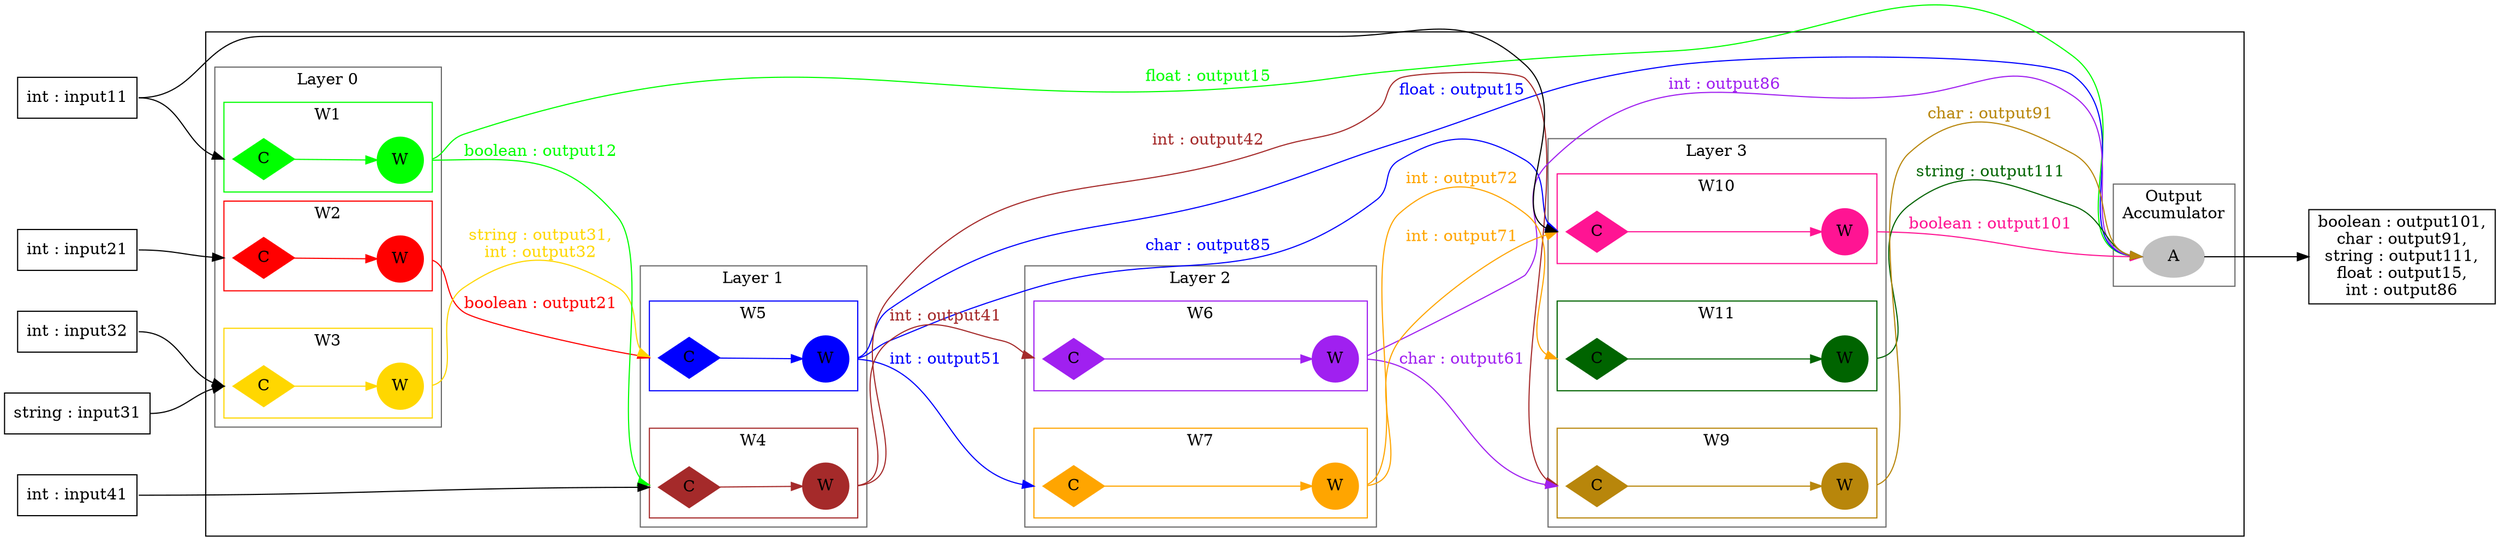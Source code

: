digraph CompSvc_965997724866851
{
	rankdir = LR;
	nodesep = 0.5;
	ranksep = 1;
	edge [constraint = false];
	compound = true;

	subgraph clusterCS
	{
		subgraph cluster0
		{
			label = "Layer 0";
			color = dimgray;

			subgraph cluster00
			{
				label = "W2";
				color = red;
				c00 [label = "C", shape = diamond, style = filled, color = red, fillcolor = red];
				w00 [label = "W", shape = circle, style = filled, color = red, fillcolor = red];
			}

			subgraph cluster01
			{
				label = "W3";
				color = gold;
				c01 [label = "C", shape = diamond, style = filled, color = gold, fillcolor = gold];
				w01 [label = "W", shape = circle, style = filled, color = gold, fillcolor = gold];
			}

			subgraph cluster02
			{
				label = "W1";
				color = green;
				c02 [label = "C", shape = diamond, style = filled, color = green, fillcolor = green];
				w02 [label = "W", shape = circle, style = filled, color = green, fillcolor = green];
			}

			c00 -> w00 [constraint = true, color = red];
			c01 -> w01 [constraint = true, color = gold];
			c02 -> w02 [constraint = true, color = green];
			c02 -> c01 -> c00 [constraint = false, style = invis];
			w02 -> w01 -> w00 [constraint = false, style = invis];
		}

		subgraph cluster1
		{
			label = "Layer 1";
			color = dimgray;

			subgraph cluster10
			{
				label = "W5";
				color = blue;
				c10 [label = "C", shape = diamond, style = filled, color = blue, fillcolor = blue];
				w10 [label = "W", shape = circle, style = filled, color = blue, fillcolor = blue];
			}

			subgraph cluster11
			{
				label = "W4";
				color = brown;
				c11 [label = "C", shape = diamond, style = filled, color = brown, fillcolor = brown];
				w11 [label = "W", shape = circle, style = filled, color = brown, fillcolor = brown];
			}

			c10 -> w10 [constraint = true, color = blue];
			c11 -> w11 [constraint = true, color = brown];
			c11 -> c10 [constraint = false, style = invis];
			w11 -> w10 [constraint = false, style = invis];
		}

		subgraph cluster2
		{
			label = "Layer 2";
			color = dimgray;

			subgraph cluster20
			{
				label = "W6";
				color = purple;
				c20 [label = "C", shape = diamond, style = filled, color = purple, fillcolor = purple];
				w20 [label = "W", shape = circle, style = filled, color = purple, fillcolor = purple];
			}

			subgraph cluster21
			{
				label = "W7";
				color = orange;
				c21 [label = "C", shape = diamond, style = filled, color = orange, fillcolor = orange];
				w21 [label = "W", shape = circle, style = filled, color = orange, fillcolor = orange];
			}

			c20 -> w20 [constraint = true, color = purple];
			c21 -> w21 [constraint = true, color = orange];
			c21 -> c20 [constraint = false, style = invis];
			w21 -> w20 [constraint = false, style = invis];
		}

		subgraph cluster3
		{
			label = "Layer 3";
			color = dimgray;

			subgraph cluster30
			{
				label = "W10";
				color = deeppink;
				c30 [label = "C", shape = diamond, style = filled, color = deeppink, fillcolor = deeppink];
				w30 [label = "W", shape = circle, style = filled, color = deeppink, fillcolor = deeppink];
			}

			subgraph cluster31
			{
				label = "W11";
				color = darkgreen;
				c31 [label = "C", shape = diamond, style = filled, color = darkgreen, fillcolor = darkgreen];
				w31 [label = "W", shape = circle, style = filled, color = darkgreen, fillcolor = darkgreen];
			}

			subgraph cluster32
			{
				label = "W9";
				color = darkgoldenrod;
				c32 [label = "C", shape = diamond, style = filled, color = darkgoldenrod, fillcolor = darkgoldenrod];
				w32 [label = "W", shape = circle, style = filled, color = darkgoldenrod, fillcolor = darkgoldenrod];
			}

			c30 -> w30 [constraint = true, color = deeppink];
			c31 -> w31 [constraint = true, color = darkgreen];
			c32 -> w32 [constraint = true, color = darkgoldenrod];
			c32 -> c31 -> c30 [constraint = false, style = invis];
			w32 -> w31 -> w30 [constraint = false, style = invis];
		}

		subgraph cluster4
		{
			label = "Output\nAccumulator";
			color = dimgray;
			a [label = "A", style = filled, color = gray, fillcolor = gray];
		}

		w00 -> c10 [ltail = cluster00, lhead = cluster10, constraint = true, style = invis];
		w10 -> c20 [ltail = cluster10, lhead = cluster20, constraint = true, style = invis];
		w20 -> c30 [ltail = cluster20, lhead = cluster30, constraint = true, style = invis];
		w30 -> a [ltail = cluster30, constraint = true,  style = invis];

		w00:e -> c10:w [ltail = cluster00, lhead = cluster10, label = "boolean : output21", color = red, fontcolor = red];
		w01:e -> c10:w [ltail = cluster01, lhead = cluster10, label = "string : output31,\nint : output32", color = gold, fontcolor = gold];
		w02:e -> c11:w [ltail = cluster02, lhead = cluster11, label = "boolean : output12", color = green, fontcolor = green];
		w10:e -> c21:w [ltail = cluster10, lhead = cluster21, label = "int : output51", color = blue, fontcolor = blue];
		w10:e -> c30:w [ltail = cluster10, lhead = cluster30, label = "char : output85", color = blue, fontcolor = blue];
		w11:e -> c20:w [ltail = cluster11, lhead = cluster20, label = "int : output41", color = brown, fontcolor = brown];
		w11:e -> c32:w [ltail = cluster11, lhead = cluster32, label = "int : output42", color = brown, fontcolor = brown];
		w20:e -> c32:w [ltail = cluster20, lhead = cluster32, label = "char : output61", color = purple, fontcolor = purple];
		w21:e -> c30:w [ltail = cluster21, lhead = cluster30, label = "int : output71", color = orange, fontcolor = orange];
		w21:e -> c31:w [ltail = cluster21, lhead = cluster31, label = "int : output72", color = orange, fontcolor = orange];
		w02:e -> a:w [ltail = cluster02, label = "float : output15", color = green, fontcolor = green];
		w10:e -> a:w [ltail = cluster10, label = "float : output15", color = blue, fontcolor = blue];
		w20:e -> a:w [ltail = cluster20, label = "int : output86", color = purple, fontcolor = purple];
		w30:e -> a:w [ltail = cluster30, label = "boolean : output101", color = deeppink, fontcolor = deeppink];
		w31:e -> a:w [ltail = cluster31, label = "string : output111", color = darkgreen, fontcolor = darkgreen];
		w32:e -> a:w [ltail = cluster32, label = "char : output91", color = darkgoldenrod, fontcolor = darkgoldenrod];
	}

	{
		rank = same;
		input0 [shape = rectangle, label = "string : input31"];
		input1 [shape = rectangle, label = "int : input41"];
		input2 [shape = rectangle, label = "int : input11"];
		input3 [shape = rectangle, label = "int : input21"];
		input4 [shape = rectangle, label = "int : input32"];
	}
	input3:e -> c00:w [lhead = cluster00, constraint = true];
	input0:e -> c01:w [lhead = cluster01, constraint = true];
	input4:e -> c01:w [lhead = cluster01, constraint = true];
	input2:e -> c02:w [lhead = cluster02, constraint = true];
	input1:e -> c11:w [lhead = cluster11, constraint = true];
	input2:e -> c30:w [lhead = cluster30, constraint = true];

	csoutput [shape = rectangle, label = "boolean : output101,\nchar : output91,\nstring : output111,\nfloat : output15,\nint : output86"];
	a -> csoutput [constraint = true];
}